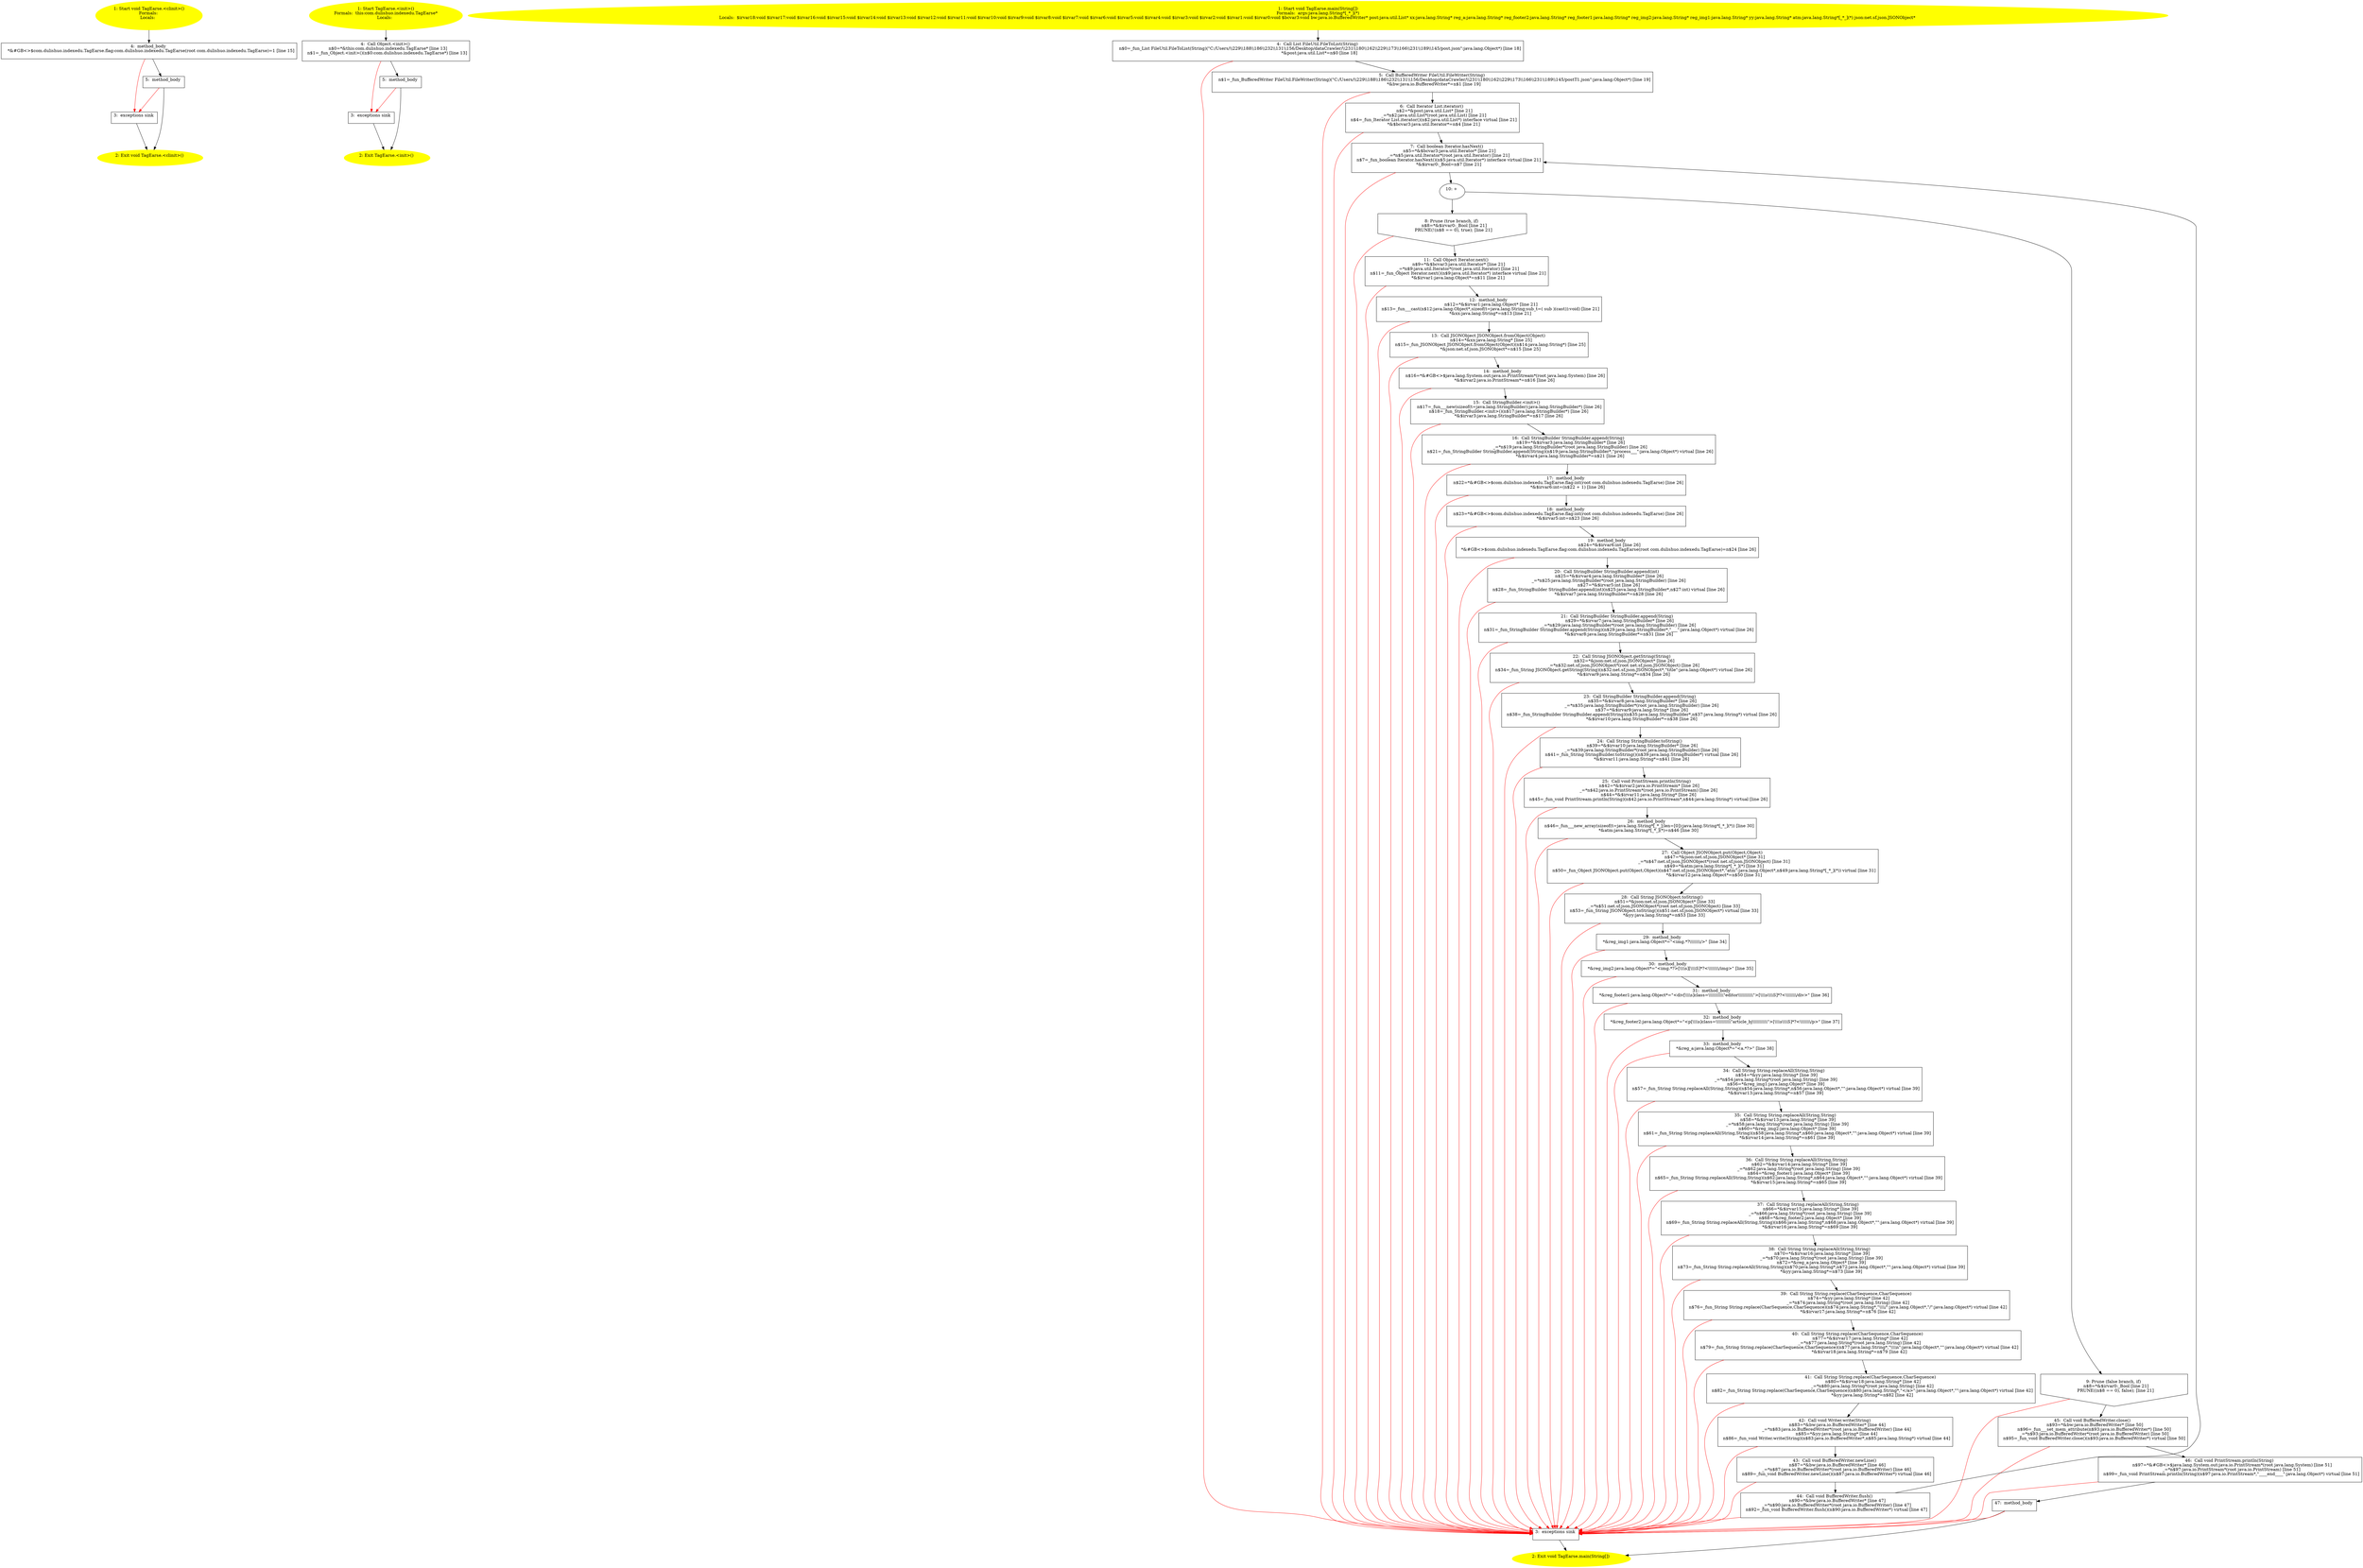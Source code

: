 /* @generated */
digraph cfg {
"com.dulishuo.indexedu.TagEarse.<clinit>():void.703900a5b369274c026a69e99b6d30d4_1" [label="1: Start void TagEarse.<clinit>()\nFormals: \nLocals:  \n  " color=yellow style=filled]
	

	 "com.dulishuo.indexedu.TagEarse.<clinit>():void.703900a5b369274c026a69e99b6d30d4_1" -> "com.dulishuo.indexedu.TagEarse.<clinit>():void.703900a5b369274c026a69e99b6d30d4_4" ;
"com.dulishuo.indexedu.TagEarse.<clinit>():void.703900a5b369274c026a69e99b6d30d4_2" [label="2: Exit void TagEarse.<clinit>() \n  " color=yellow style=filled]
	

"com.dulishuo.indexedu.TagEarse.<clinit>():void.703900a5b369274c026a69e99b6d30d4_3" [label="3:  exceptions sink \n  " shape="box"]
	

	 "com.dulishuo.indexedu.TagEarse.<clinit>():void.703900a5b369274c026a69e99b6d30d4_3" -> "com.dulishuo.indexedu.TagEarse.<clinit>():void.703900a5b369274c026a69e99b6d30d4_2" ;
"com.dulishuo.indexedu.TagEarse.<clinit>():void.703900a5b369274c026a69e99b6d30d4_4" [label="4:  method_body \n   *&#GB<>$com.dulishuo.indexedu.TagEarse.flag:com.dulishuo.indexedu.TagEarse(root com.dulishuo.indexedu.TagEarse)=1 [line 15]\n " shape="box"]
	

	 "com.dulishuo.indexedu.TagEarse.<clinit>():void.703900a5b369274c026a69e99b6d30d4_4" -> "com.dulishuo.indexedu.TagEarse.<clinit>():void.703900a5b369274c026a69e99b6d30d4_5" ;
	 "com.dulishuo.indexedu.TagEarse.<clinit>():void.703900a5b369274c026a69e99b6d30d4_4" -> "com.dulishuo.indexedu.TagEarse.<clinit>():void.703900a5b369274c026a69e99b6d30d4_3" [color="red" ];
"com.dulishuo.indexedu.TagEarse.<clinit>():void.703900a5b369274c026a69e99b6d30d4_5" [label="5:  method_body \n  " shape="box"]
	

	 "com.dulishuo.indexedu.TagEarse.<clinit>():void.703900a5b369274c026a69e99b6d30d4_5" -> "com.dulishuo.indexedu.TagEarse.<clinit>():void.703900a5b369274c026a69e99b6d30d4_2" ;
	 "com.dulishuo.indexedu.TagEarse.<clinit>():void.703900a5b369274c026a69e99b6d30d4_5" -> "com.dulishuo.indexedu.TagEarse.<clinit>():void.703900a5b369274c026a69e99b6d30d4_3" [color="red" ];
"com.dulishuo.indexedu.TagEarse.<init>().86fc6ff6623229a2c19f66b07971b665_1" [label="1: Start TagEarse.<init>()\nFormals:  this:com.dulishuo.indexedu.TagEarse*\nLocals:  \n  " color=yellow style=filled]
	

	 "com.dulishuo.indexedu.TagEarse.<init>().86fc6ff6623229a2c19f66b07971b665_1" -> "com.dulishuo.indexedu.TagEarse.<init>().86fc6ff6623229a2c19f66b07971b665_4" ;
"com.dulishuo.indexedu.TagEarse.<init>().86fc6ff6623229a2c19f66b07971b665_2" [label="2: Exit TagEarse.<init>() \n  " color=yellow style=filled]
	

"com.dulishuo.indexedu.TagEarse.<init>().86fc6ff6623229a2c19f66b07971b665_3" [label="3:  exceptions sink \n  " shape="box"]
	

	 "com.dulishuo.indexedu.TagEarse.<init>().86fc6ff6623229a2c19f66b07971b665_3" -> "com.dulishuo.indexedu.TagEarse.<init>().86fc6ff6623229a2c19f66b07971b665_2" ;
"com.dulishuo.indexedu.TagEarse.<init>().86fc6ff6623229a2c19f66b07971b665_4" [label="4:  Call Object.<init>() \n   n$0=*&this:com.dulishuo.indexedu.TagEarse* [line 13]\n  n$1=_fun_Object.<init>()(n$0:com.dulishuo.indexedu.TagEarse*) [line 13]\n " shape="box"]
	

	 "com.dulishuo.indexedu.TagEarse.<init>().86fc6ff6623229a2c19f66b07971b665_4" -> "com.dulishuo.indexedu.TagEarse.<init>().86fc6ff6623229a2c19f66b07971b665_5" ;
	 "com.dulishuo.indexedu.TagEarse.<init>().86fc6ff6623229a2c19f66b07971b665_4" -> "com.dulishuo.indexedu.TagEarse.<init>().86fc6ff6623229a2c19f66b07971b665_3" [color="red" ];
"com.dulishuo.indexedu.TagEarse.<init>().86fc6ff6623229a2c19f66b07971b665_5" [label="5:  method_body \n  " shape="box"]
	

	 "com.dulishuo.indexedu.TagEarse.<init>().86fc6ff6623229a2c19f66b07971b665_5" -> "com.dulishuo.indexedu.TagEarse.<init>().86fc6ff6623229a2c19f66b07971b665_2" ;
	 "com.dulishuo.indexedu.TagEarse.<init>().86fc6ff6623229a2c19f66b07971b665_5" -> "com.dulishuo.indexedu.TagEarse.<init>().86fc6ff6623229a2c19f66b07971b665_3" [color="red" ];
"com.dulishuo.indexedu.TagEarse.main(java.lang.String[]):void.7f8339c2aa1de65d2ee0677dfab928bf_1" [label="1: Start void TagEarse.main(String[])\nFormals:  args:java.lang.String*[_*_](*)\nLocals:  $irvar18:void $irvar17:void $irvar16:void $irvar15:void $irvar14:void $irvar13:void $irvar12:void $irvar11:void $irvar10:void $irvar9:void $irvar8:void $irvar7:void $irvar6:void $irvar5:void $irvar4:void $irvar3:void $irvar2:void $irvar1:void $irvar0:void $bcvar3:void bw:java.io.BufferedWriter* post:java.util.List* xx:java.lang.String* reg_a:java.lang.String* reg_footer2:java.lang.String* reg_footer1:java.lang.String* reg_img2:java.lang.String* reg_img1:java.lang.String* yy:java.lang.String* atm:java.lang.String*[_*_](*) json:net.sf.json.JSONObject* \n  " color=yellow style=filled]
	

	 "com.dulishuo.indexedu.TagEarse.main(java.lang.String[]):void.7f8339c2aa1de65d2ee0677dfab928bf_1" -> "com.dulishuo.indexedu.TagEarse.main(java.lang.String[]):void.7f8339c2aa1de65d2ee0677dfab928bf_4" ;
"com.dulishuo.indexedu.TagEarse.main(java.lang.String[]):void.7f8339c2aa1de65d2ee0677dfab928bf_2" [label="2: Exit void TagEarse.main(String[]) \n  " color=yellow style=filled]
	

"com.dulishuo.indexedu.TagEarse.main(java.lang.String[]):void.7f8339c2aa1de65d2ee0677dfab928bf_3" [label="3:  exceptions sink \n  " shape="box"]
	

	 "com.dulishuo.indexedu.TagEarse.main(java.lang.String[]):void.7f8339c2aa1de65d2ee0677dfab928bf_3" -> "com.dulishuo.indexedu.TagEarse.main(java.lang.String[]):void.7f8339c2aa1de65d2ee0677dfab928bf_2" ;
"com.dulishuo.indexedu.TagEarse.main(java.lang.String[]):void.7f8339c2aa1de65d2ee0677dfab928bf_4" [label="4:  Call List FileUtil.FileToList(String) \n   n$0=_fun_List FileUtil.FileToList(String)(\"C:/Users/\\\\229\\\\188\\\\186\\\\232\\\\131\\\\156/Desktop/dataCrawler/\\\\231\\\\180\\\\162\\\\229\\\\173\\\\166\\\\231\\\\189\\\\145/post.json\":java.lang.Object*) [line 18]\n  *&post:java.util.List*=n$0 [line 18]\n " shape="box"]
	

	 "com.dulishuo.indexedu.TagEarse.main(java.lang.String[]):void.7f8339c2aa1de65d2ee0677dfab928bf_4" -> "com.dulishuo.indexedu.TagEarse.main(java.lang.String[]):void.7f8339c2aa1de65d2ee0677dfab928bf_5" ;
	 "com.dulishuo.indexedu.TagEarse.main(java.lang.String[]):void.7f8339c2aa1de65d2ee0677dfab928bf_4" -> "com.dulishuo.indexedu.TagEarse.main(java.lang.String[]):void.7f8339c2aa1de65d2ee0677dfab928bf_3" [color="red" ];
"com.dulishuo.indexedu.TagEarse.main(java.lang.String[]):void.7f8339c2aa1de65d2ee0677dfab928bf_5" [label="5:  Call BufferedWriter FileUtil.FileWriter(String) \n   n$1=_fun_BufferedWriter FileUtil.FileWriter(String)(\"C:/Users/\\\\229\\\\188\\\\186\\\\232\\\\131\\\\156/Desktop/dataCrawler/\\\\231\\\\180\\\\162\\\\229\\\\173\\\\166\\\\231\\\\189\\\\145/postT1.json\":java.lang.Object*) [line 19]\n  *&bw:java.io.BufferedWriter*=n$1 [line 19]\n " shape="box"]
	

	 "com.dulishuo.indexedu.TagEarse.main(java.lang.String[]):void.7f8339c2aa1de65d2ee0677dfab928bf_5" -> "com.dulishuo.indexedu.TagEarse.main(java.lang.String[]):void.7f8339c2aa1de65d2ee0677dfab928bf_6" ;
	 "com.dulishuo.indexedu.TagEarse.main(java.lang.String[]):void.7f8339c2aa1de65d2ee0677dfab928bf_5" -> "com.dulishuo.indexedu.TagEarse.main(java.lang.String[]):void.7f8339c2aa1de65d2ee0677dfab928bf_3" [color="red" ];
"com.dulishuo.indexedu.TagEarse.main(java.lang.String[]):void.7f8339c2aa1de65d2ee0677dfab928bf_6" [label="6:  Call Iterator List.iterator() \n   n$2=*&post:java.util.List* [line 21]\n  _=*n$2:java.util.List*(root java.util.List) [line 21]\n  n$4=_fun_Iterator List.iterator()(n$2:java.util.List*) interface virtual [line 21]\n  *&$bcvar3:java.util.Iterator*=n$4 [line 21]\n " shape="box"]
	

	 "com.dulishuo.indexedu.TagEarse.main(java.lang.String[]):void.7f8339c2aa1de65d2ee0677dfab928bf_6" -> "com.dulishuo.indexedu.TagEarse.main(java.lang.String[]):void.7f8339c2aa1de65d2ee0677dfab928bf_7" ;
	 "com.dulishuo.indexedu.TagEarse.main(java.lang.String[]):void.7f8339c2aa1de65d2ee0677dfab928bf_6" -> "com.dulishuo.indexedu.TagEarse.main(java.lang.String[]):void.7f8339c2aa1de65d2ee0677dfab928bf_3" [color="red" ];
"com.dulishuo.indexedu.TagEarse.main(java.lang.String[]):void.7f8339c2aa1de65d2ee0677dfab928bf_7" [label="7:  Call boolean Iterator.hasNext() \n   n$5=*&$bcvar3:java.util.Iterator* [line 21]\n  _=*n$5:java.util.Iterator*(root java.util.Iterator) [line 21]\n  n$7=_fun_boolean Iterator.hasNext()(n$5:java.util.Iterator*) interface virtual [line 21]\n  *&$irvar0:_Bool=n$7 [line 21]\n " shape="box"]
	

	 "com.dulishuo.indexedu.TagEarse.main(java.lang.String[]):void.7f8339c2aa1de65d2ee0677dfab928bf_7" -> "com.dulishuo.indexedu.TagEarse.main(java.lang.String[]):void.7f8339c2aa1de65d2ee0677dfab928bf_10" ;
	 "com.dulishuo.indexedu.TagEarse.main(java.lang.String[]):void.7f8339c2aa1de65d2ee0677dfab928bf_7" -> "com.dulishuo.indexedu.TagEarse.main(java.lang.String[]):void.7f8339c2aa1de65d2ee0677dfab928bf_3" [color="red" ];
"com.dulishuo.indexedu.TagEarse.main(java.lang.String[]):void.7f8339c2aa1de65d2ee0677dfab928bf_8" [label="8: Prune (true branch, if) \n   n$8=*&$irvar0:_Bool [line 21]\n  PRUNE(!(n$8 == 0), true); [line 21]\n " shape="invhouse"]
	

	 "com.dulishuo.indexedu.TagEarse.main(java.lang.String[]):void.7f8339c2aa1de65d2ee0677dfab928bf_8" -> "com.dulishuo.indexedu.TagEarse.main(java.lang.String[]):void.7f8339c2aa1de65d2ee0677dfab928bf_11" ;
	 "com.dulishuo.indexedu.TagEarse.main(java.lang.String[]):void.7f8339c2aa1de65d2ee0677dfab928bf_8" -> "com.dulishuo.indexedu.TagEarse.main(java.lang.String[]):void.7f8339c2aa1de65d2ee0677dfab928bf_3" [color="red" ];
"com.dulishuo.indexedu.TagEarse.main(java.lang.String[]):void.7f8339c2aa1de65d2ee0677dfab928bf_9" [label="9: Prune (false branch, if) \n   n$8=*&$irvar0:_Bool [line 21]\n  PRUNE((n$8 == 0), false); [line 21]\n " shape="invhouse"]
	

	 "com.dulishuo.indexedu.TagEarse.main(java.lang.String[]):void.7f8339c2aa1de65d2ee0677dfab928bf_9" -> "com.dulishuo.indexedu.TagEarse.main(java.lang.String[]):void.7f8339c2aa1de65d2ee0677dfab928bf_45" ;
	 "com.dulishuo.indexedu.TagEarse.main(java.lang.String[]):void.7f8339c2aa1de65d2ee0677dfab928bf_9" -> "com.dulishuo.indexedu.TagEarse.main(java.lang.String[]):void.7f8339c2aa1de65d2ee0677dfab928bf_3" [color="red" ];
"com.dulishuo.indexedu.TagEarse.main(java.lang.String[]):void.7f8339c2aa1de65d2ee0677dfab928bf_10" [label="10: + \n  " ]
	

	 "com.dulishuo.indexedu.TagEarse.main(java.lang.String[]):void.7f8339c2aa1de65d2ee0677dfab928bf_10" -> "com.dulishuo.indexedu.TagEarse.main(java.lang.String[]):void.7f8339c2aa1de65d2ee0677dfab928bf_8" ;
	 "com.dulishuo.indexedu.TagEarse.main(java.lang.String[]):void.7f8339c2aa1de65d2ee0677dfab928bf_10" -> "com.dulishuo.indexedu.TagEarse.main(java.lang.String[]):void.7f8339c2aa1de65d2ee0677dfab928bf_9" ;
"com.dulishuo.indexedu.TagEarse.main(java.lang.String[]):void.7f8339c2aa1de65d2ee0677dfab928bf_11" [label="11:  Call Object Iterator.next() \n   n$9=*&$bcvar3:java.util.Iterator* [line 21]\n  _=*n$9:java.util.Iterator*(root java.util.Iterator) [line 21]\n  n$11=_fun_Object Iterator.next()(n$9:java.util.Iterator*) interface virtual [line 21]\n  *&$irvar1:java.lang.Object*=n$11 [line 21]\n " shape="box"]
	

	 "com.dulishuo.indexedu.TagEarse.main(java.lang.String[]):void.7f8339c2aa1de65d2ee0677dfab928bf_11" -> "com.dulishuo.indexedu.TagEarse.main(java.lang.String[]):void.7f8339c2aa1de65d2ee0677dfab928bf_12" ;
	 "com.dulishuo.indexedu.TagEarse.main(java.lang.String[]):void.7f8339c2aa1de65d2ee0677dfab928bf_11" -> "com.dulishuo.indexedu.TagEarse.main(java.lang.String[]):void.7f8339c2aa1de65d2ee0677dfab928bf_3" [color="red" ];
"com.dulishuo.indexedu.TagEarse.main(java.lang.String[]):void.7f8339c2aa1de65d2ee0677dfab928bf_12" [label="12:  method_body \n   n$12=*&$irvar1:java.lang.Object* [line 21]\n  n$13=_fun___cast(n$12:java.lang.Object*,sizeof(t=java.lang.String;sub_t=( sub )(cast)):void) [line 21]\n  *&xx:java.lang.String*=n$13 [line 21]\n " shape="box"]
	

	 "com.dulishuo.indexedu.TagEarse.main(java.lang.String[]):void.7f8339c2aa1de65d2ee0677dfab928bf_12" -> "com.dulishuo.indexedu.TagEarse.main(java.lang.String[]):void.7f8339c2aa1de65d2ee0677dfab928bf_13" ;
	 "com.dulishuo.indexedu.TagEarse.main(java.lang.String[]):void.7f8339c2aa1de65d2ee0677dfab928bf_12" -> "com.dulishuo.indexedu.TagEarse.main(java.lang.String[]):void.7f8339c2aa1de65d2ee0677dfab928bf_3" [color="red" ];
"com.dulishuo.indexedu.TagEarse.main(java.lang.String[]):void.7f8339c2aa1de65d2ee0677dfab928bf_13" [label="13:  Call JSONObject JSONObject.fromObject(Object) \n   n$14=*&xx:java.lang.String* [line 25]\n  n$15=_fun_JSONObject JSONObject.fromObject(Object)(n$14:java.lang.String*) [line 25]\n  *&json:net.sf.json.JSONObject*=n$15 [line 25]\n " shape="box"]
	

	 "com.dulishuo.indexedu.TagEarse.main(java.lang.String[]):void.7f8339c2aa1de65d2ee0677dfab928bf_13" -> "com.dulishuo.indexedu.TagEarse.main(java.lang.String[]):void.7f8339c2aa1de65d2ee0677dfab928bf_14" ;
	 "com.dulishuo.indexedu.TagEarse.main(java.lang.String[]):void.7f8339c2aa1de65d2ee0677dfab928bf_13" -> "com.dulishuo.indexedu.TagEarse.main(java.lang.String[]):void.7f8339c2aa1de65d2ee0677dfab928bf_3" [color="red" ];
"com.dulishuo.indexedu.TagEarse.main(java.lang.String[]):void.7f8339c2aa1de65d2ee0677dfab928bf_14" [label="14:  method_body \n   n$16=*&#GB<>$java.lang.System.out:java.io.PrintStream*(root java.lang.System) [line 26]\n  *&$irvar2:java.io.PrintStream*=n$16 [line 26]\n " shape="box"]
	

	 "com.dulishuo.indexedu.TagEarse.main(java.lang.String[]):void.7f8339c2aa1de65d2ee0677dfab928bf_14" -> "com.dulishuo.indexedu.TagEarse.main(java.lang.String[]):void.7f8339c2aa1de65d2ee0677dfab928bf_15" ;
	 "com.dulishuo.indexedu.TagEarse.main(java.lang.String[]):void.7f8339c2aa1de65d2ee0677dfab928bf_14" -> "com.dulishuo.indexedu.TagEarse.main(java.lang.String[]):void.7f8339c2aa1de65d2ee0677dfab928bf_3" [color="red" ];
"com.dulishuo.indexedu.TagEarse.main(java.lang.String[]):void.7f8339c2aa1de65d2ee0677dfab928bf_15" [label="15:  Call StringBuilder.<init>() \n   n$17=_fun___new(sizeof(t=java.lang.StringBuilder):java.lang.StringBuilder*) [line 26]\n  n$18=_fun_StringBuilder.<init>()(n$17:java.lang.StringBuilder*) [line 26]\n  *&$irvar3:java.lang.StringBuilder*=n$17 [line 26]\n " shape="box"]
	

	 "com.dulishuo.indexedu.TagEarse.main(java.lang.String[]):void.7f8339c2aa1de65d2ee0677dfab928bf_15" -> "com.dulishuo.indexedu.TagEarse.main(java.lang.String[]):void.7f8339c2aa1de65d2ee0677dfab928bf_16" ;
	 "com.dulishuo.indexedu.TagEarse.main(java.lang.String[]):void.7f8339c2aa1de65d2ee0677dfab928bf_15" -> "com.dulishuo.indexedu.TagEarse.main(java.lang.String[]):void.7f8339c2aa1de65d2ee0677dfab928bf_3" [color="red" ];
"com.dulishuo.indexedu.TagEarse.main(java.lang.String[]):void.7f8339c2aa1de65d2ee0677dfab928bf_16" [label="16:  Call StringBuilder StringBuilder.append(String) \n   n$19=*&$irvar3:java.lang.StringBuilder* [line 26]\n  _=*n$19:java.lang.StringBuilder*(root java.lang.StringBuilder) [line 26]\n  n$21=_fun_StringBuilder StringBuilder.append(String)(n$19:java.lang.StringBuilder*,\"process___\":java.lang.Object*) virtual [line 26]\n  *&$irvar4:java.lang.StringBuilder*=n$21 [line 26]\n " shape="box"]
	

	 "com.dulishuo.indexedu.TagEarse.main(java.lang.String[]):void.7f8339c2aa1de65d2ee0677dfab928bf_16" -> "com.dulishuo.indexedu.TagEarse.main(java.lang.String[]):void.7f8339c2aa1de65d2ee0677dfab928bf_17" ;
	 "com.dulishuo.indexedu.TagEarse.main(java.lang.String[]):void.7f8339c2aa1de65d2ee0677dfab928bf_16" -> "com.dulishuo.indexedu.TagEarse.main(java.lang.String[]):void.7f8339c2aa1de65d2ee0677dfab928bf_3" [color="red" ];
"com.dulishuo.indexedu.TagEarse.main(java.lang.String[]):void.7f8339c2aa1de65d2ee0677dfab928bf_17" [label="17:  method_body \n   n$22=*&#GB<>$com.dulishuo.indexedu.TagEarse.flag:int(root com.dulishuo.indexedu.TagEarse) [line 26]\n  *&$irvar6:int=(n$22 + 1) [line 26]\n " shape="box"]
	

	 "com.dulishuo.indexedu.TagEarse.main(java.lang.String[]):void.7f8339c2aa1de65d2ee0677dfab928bf_17" -> "com.dulishuo.indexedu.TagEarse.main(java.lang.String[]):void.7f8339c2aa1de65d2ee0677dfab928bf_18" ;
	 "com.dulishuo.indexedu.TagEarse.main(java.lang.String[]):void.7f8339c2aa1de65d2ee0677dfab928bf_17" -> "com.dulishuo.indexedu.TagEarse.main(java.lang.String[]):void.7f8339c2aa1de65d2ee0677dfab928bf_3" [color="red" ];
"com.dulishuo.indexedu.TagEarse.main(java.lang.String[]):void.7f8339c2aa1de65d2ee0677dfab928bf_18" [label="18:  method_body \n   n$23=*&#GB<>$com.dulishuo.indexedu.TagEarse.flag:int(root com.dulishuo.indexedu.TagEarse) [line 26]\n  *&$irvar5:int=n$23 [line 26]\n " shape="box"]
	

	 "com.dulishuo.indexedu.TagEarse.main(java.lang.String[]):void.7f8339c2aa1de65d2ee0677dfab928bf_18" -> "com.dulishuo.indexedu.TagEarse.main(java.lang.String[]):void.7f8339c2aa1de65d2ee0677dfab928bf_19" ;
	 "com.dulishuo.indexedu.TagEarse.main(java.lang.String[]):void.7f8339c2aa1de65d2ee0677dfab928bf_18" -> "com.dulishuo.indexedu.TagEarse.main(java.lang.String[]):void.7f8339c2aa1de65d2ee0677dfab928bf_3" [color="red" ];
"com.dulishuo.indexedu.TagEarse.main(java.lang.String[]):void.7f8339c2aa1de65d2ee0677dfab928bf_19" [label="19:  method_body \n   n$24=*&$irvar6:int [line 26]\n  *&#GB<>$com.dulishuo.indexedu.TagEarse.flag:com.dulishuo.indexedu.TagEarse(root com.dulishuo.indexedu.TagEarse)=n$24 [line 26]\n " shape="box"]
	

	 "com.dulishuo.indexedu.TagEarse.main(java.lang.String[]):void.7f8339c2aa1de65d2ee0677dfab928bf_19" -> "com.dulishuo.indexedu.TagEarse.main(java.lang.String[]):void.7f8339c2aa1de65d2ee0677dfab928bf_20" ;
	 "com.dulishuo.indexedu.TagEarse.main(java.lang.String[]):void.7f8339c2aa1de65d2ee0677dfab928bf_19" -> "com.dulishuo.indexedu.TagEarse.main(java.lang.String[]):void.7f8339c2aa1de65d2ee0677dfab928bf_3" [color="red" ];
"com.dulishuo.indexedu.TagEarse.main(java.lang.String[]):void.7f8339c2aa1de65d2ee0677dfab928bf_20" [label="20:  Call StringBuilder StringBuilder.append(int) \n   n$25=*&$irvar4:java.lang.StringBuilder* [line 26]\n  _=*n$25:java.lang.StringBuilder*(root java.lang.StringBuilder) [line 26]\n  n$27=*&$irvar5:int [line 26]\n  n$28=_fun_StringBuilder StringBuilder.append(int)(n$25:java.lang.StringBuilder*,n$27:int) virtual [line 26]\n  *&$irvar7:java.lang.StringBuilder*=n$28 [line 26]\n " shape="box"]
	

	 "com.dulishuo.indexedu.TagEarse.main(java.lang.String[]):void.7f8339c2aa1de65d2ee0677dfab928bf_20" -> "com.dulishuo.indexedu.TagEarse.main(java.lang.String[]):void.7f8339c2aa1de65d2ee0677dfab928bf_21" ;
	 "com.dulishuo.indexedu.TagEarse.main(java.lang.String[]):void.7f8339c2aa1de65d2ee0677dfab928bf_20" -> "com.dulishuo.indexedu.TagEarse.main(java.lang.String[]):void.7f8339c2aa1de65d2ee0677dfab928bf_3" [color="red" ];
"com.dulishuo.indexedu.TagEarse.main(java.lang.String[]):void.7f8339c2aa1de65d2ee0677dfab928bf_21" [label="21:  Call StringBuilder StringBuilder.append(String) \n   n$29=*&$irvar7:java.lang.StringBuilder* [line 26]\n  _=*n$29:java.lang.StringBuilder*(root java.lang.StringBuilder) [line 26]\n  n$31=_fun_StringBuilder StringBuilder.append(String)(n$29:java.lang.StringBuilder*,\"___\":java.lang.Object*) virtual [line 26]\n  *&$irvar8:java.lang.StringBuilder*=n$31 [line 26]\n " shape="box"]
	

	 "com.dulishuo.indexedu.TagEarse.main(java.lang.String[]):void.7f8339c2aa1de65d2ee0677dfab928bf_21" -> "com.dulishuo.indexedu.TagEarse.main(java.lang.String[]):void.7f8339c2aa1de65d2ee0677dfab928bf_22" ;
	 "com.dulishuo.indexedu.TagEarse.main(java.lang.String[]):void.7f8339c2aa1de65d2ee0677dfab928bf_21" -> "com.dulishuo.indexedu.TagEarse.main(java.lang.String[]):void.7f8339c2aa1de65d2ee0677dfab928bf_3" [color="red" ];
"com.dulishuo.indexedu.TagEarse.main(java.lang.String[]):void.7f8339c2aa1de65d2ee0677dfab928bf_22" [label="22:  Call String JSONObject.getString(String) \n   n$32=*&json:net.sf.json.JSONObject* [line 26]\n  _=*n$32:net.sf.json.JSONObject*(root net.sf.json.JSONObject) [line 26]\n  n$34=_fun_String JSONObject.getString(String)(n$32:net.sf.json.JSONObject*,\"title\":java.lang.Object*) virtual [line 26]\n  *&$irvar9:java.lang.String*=n$34 [line 26]\n " shape="box"]
	

	 "com.dulishuo.indexedu.TagEarse.main(java.lang.String[]):void.7f8339c2aa1de65d2ee0677dfab928bf_22" -> "com.dulishuo.indexedu.TagEarse.main(java.lang.String[]):void.7f8339c2aa1de65d2ee0677dfab928bf_23" ;
	 "com.dulishuo.indexedu.TagEarse.main(java.lang.String[]):void.7f8339c2aa1de65d2ee0677dfab928bf_22" -> "com.dulishuo.indexedu.TagEarse.main(java.lang.String[]):void.7f8339c2aa1de65d2ee0677dfab928bf_3" [color="red" ];
"com.dulishuo.indexedu.TagEarse.main(java.lang.String[]):void.7f8339c2aa1de65d2ee0677dfab928bf_23" [label="23:  Call StringBuilder StringBuilder.append(String) \n   n$35=*&$irvar8:java.lang.StringBuilder* [line 26]\n  _=*n$35:java.lang.StringBuilder*(root java.lang.StringBuilder) [line 26]\n  n$37=*&$irvar9:java.lang.String* [line 26]\n  n$38=_fun_StringBuilder StringBuilder.append(String)(n$35:java.lang.StringBuilder*,n$37:java.lang.String*) virtual [line 26]\n  *&$irvar10:java.lang.StringBuilder*=n$38 [line 26]\n " shape="box"]
	

	 "com.dulishuo.indexedu.TagEarse.main(java.lang.String[]):void.7f8339c2aa1de65d2ee0677dfab928bf_23" -> "com.dulishuo.indexedu.TagEarse.main(java.lang.String[]):void.7f8339c2aa1de65d2ee0677dfab928bf_24" ;
	 "com.dulishuo.indexedu.TagEarse.main(java.lang.String[]):void.7f8339c2aa1de65d2ee0677dfab928bf_23" -> "com.dulishuo.indexedu.TagEarse.main(java.lang.String[]):void.7f8339c2aa1de65d2ee0677dfab928bf_3" [color="red" ];
"com.dulishuo.indexedu.TagEarse.main(java.lang.String[]):void.7f8339c2aa1de65d2ee0677dfab928bf_24" [label="24:  Call String StringBuilder.toString() \n   n$39=*&$irvar10:java.lang.StringBuilder* [line 26]\n  _=*n$39:java.lang.StringBuilder*(root java.lang.StringBuilder) [line 26]\n  n$41=_fun_String StringBuilder.toString()(n$39:java.lang.StringBuilder*) virtual [line 26]\n  *&$irvar11:java.lang.String*=n$41 [line 26]\n " shape="box"]
	

	 "com.dulishuo.indexedu.TagEarse.main(java.lang.String[]):void.7f8339c2aa1de65d2ee0677dfab928bf_24" -> "com.dulishuo.indexedu.TagEarse.main(java.lang.String[]):void.7f8339c2aa1de65d2ee0677dfab928bf_25" ;
	 "com.dulishuo.indexedu.TagEarse.main(java.lang.String[]):void.7f8339c2aa1de65d2ee0677dfab928bf_24" -> "com.dulishuo.indexedu.TagEarse.main(java.lang.String[]):void.7f8339c2aa1de65d2ee0677dfab928bf_3" [color="red" ];
"com.dulishuo.indexedu.TagEarse.main(java.lang.String[]):void.7f8339c2aa1de65d2ee0677dfab928bf_25" [label="25:  Call void PrintStream.println(String) \n   n$42=*&$irvar2:java.io.PrintStream* [line 26]\n  _=*n$42:java.io.PrintStream*(root java.io.PrintStream) [line 26]\n  n$44=*&$irvar11:java.lang.String* [line 26]\n  n$45=_fun_void PrintStream.println(String)(n$42:java.io.PrintStream*,n$44:java.lang.String*) virtual [line 26]\n " shape="box"]
	

	 "com.dulishuo.indexedu.TagEarse.main(java.lang.String[]):void.7f8339c2aa1de65d2ee0677dfab928bf_25" -> "com.dulishuo.indexedu.TagEarse.main(java.lang.String[]):void.7f8339c2aa1de65d2ee0677dfab928bf_26" ;
	 "com.dulishuo.indexedu.TagEarse.main(java.lang.String[]):void.7f8339c2aa1de65d2ee0677dfab928bf_25" -> "com.dulishuo.indexedu.TagEarse.main(java.lang.String[]):void.7f8339c2aa1de65d2ee0677dfab928bf_3" [color="red" ];
"com.dulishuo.indexedu.TagEarse.main(java.lang.String[]):void.7f8339c2aa1de65d2ee0677dfab928bf_26" [label="26:  method_body \n   n$46=_fun___new_array(sizeof(t=java.lang.String*[_*_];len=[0]):java.lang.String*[_*_](*)) [line 30]\n  *&atm:java.lang.String*[_*_](*)=n$46 [line 30]\n " shape="box"]
	

	 "com.dulishuo.indexedu.TagEarse.main(java.lang.String[]):void.7f8339c2aa1de65d2ee0677dfab928bf_26" -> "com.dulishuo.indexedu.TagEarse.main(java.lang.String[]):void.7f8339c2aa1de65d2ee0677dfab928bf_27" ;
	 "com.dulishuo.indexedu.TagEarse.main(java.lang.String[]):void.7f8339c2aa1de65d2ee0677dfab928bf_26" -> "com.dulishuo.indexedu.TagEarse.main(java.lang.String[]):void.7f8339c2aa1de65d2ee0677dfab928bf_3" [color="red" ];
"com.dulishuo.indexedu.TagEarse.main(java.lang.String[]):void.7f8339c2aa1de65d2ee0677dfab928bf_27" [label="27:  Call Object JSONObject.put(Object,Object) \n   n$47=*&json:net.sf.json.JSONObject* [line 31]\n  _=*n$47:net.sf.json.JSONObject*(root net.sf.json.JSONObject) [line 31]\n  n$49=*&atm:java.lang.String*[_*_](*) [line 31]\n  n$50=_fun_Object JSONObject.put(Object,Object)(n$47:net.sf.json.JSONObject*,\"atm\":java.lang.Object*,n$49:java.lang.String*[_*_](*)) virtual [line 31]\n  *&$irvar12:java.lang.Object*=n$50 [line 31]\n " shape="box"]
	

	 "com.dulishuo.indexedu.TagEarse.main(java.lang.String[]):void.7f8339c2aa1de65d2ee0677dfab928bf_27" -> "com.dulishuo.indexedu.TagEarse.main(java.lang.String[]):void.7f8339c2aa1de65d2ee0677dfab928bf_28" ;
	 "com.dulishuo.indexedu.TagEarse.main(java.lang.String[]):void.7f8339c2aa1de65d2ee0677dfab928bf_27" -> "com.dulishuo.indexedu.TagEarse.main(java.lang.String[]):void.7f8339c2aa1de65d2ee0677dfab928bf_3" [color="red" ];
"com.dulishuo.indexedu.TagEarse.main(java.lang.String[]):void.7f8339c2aa1de65d2ee0677dfab928bf_28" [label="28:  Call String JSONObject.toString() \n   n$51=*&json:net.sf.json.JSONObject* [line 33]\n  _=*n$51:net.sf.json.JSONObject*(root net.sf.json.JSONObject) [line 33]\n  n$53=_fun_String JSONObject.toString()(n$51:net.sf.json.JSONObject*) virtual [line 33]\n  *&yy:java.lang.String*=n$53 [line 33]\n " shape="box"]
	

	 "com.dulishuo.indexedu.TagEarse.main(java.lang.String[]):void.7f8339c2aa1de65d2ee0677dfab928bf_28" -> "com.dulishuo.indexedu.TagEarse.main(java.lang.String[]):void.7f8339c2aa1de65d2ee0677dfab928bf_29" ;
	 "com.dulishuo.indexedu.TagEarse.main(java.lang.String[]):void.7f8339c2aa1de65d2ee0677dfab928bf_28" -> "com.dulishuo.indexedu.TagEarse.main(java.lang.String[]):void.7f8339c2aa1de65d2ee0677dfab928bf_3" [color="red" ];
"com.dulishuo.indexedu.TagEarse.main(java.lang.String[]):void.7f8339c2aa1de65d2ee0677dfab928bf_29" [label="29:  method_body \n   *&reg_img1:java.lang.Object*=\"<img.*?\\\\\\\\\\\\\\\\/>\" [line 34]\n " shape="box"]
	

	 "com.dulishuo.indexedu.TagEarse.main(java.lang.String[]):void.7f8339c2aa1de65d2ee0677dfab928bf_29" -> "com.dulishuo.indexedu.TagEarse.main(java.lang.String[]):void.7f8339c2aa1de65d2ee0677dfab928bf_30" ;
	 "com.dulishuo.indexedu.TagEarse.main(java.lang.String[]):void.7f8339c2aa1de65d2ee0677dfab928bf_29" -> "com.dulishuo.indexedu.TagEarse.main(java.lang.String[]):void.7f8339c2aa1de65d2ee0677dfab928bf_3" [color="red" ];
"com.dulishuo.indexedu.TagEarse.main(java.lang.String[]):void.7f8339c2aa1de65d2ee0677dfab928bf_30" [label="30:  method_body \n   *&reg_img2:java.lang.Object*=\"<img.*?>[\\\\\\\\s][\\\\\\\\S]*?<\\\\\\\\\\\\\\\\/img>\" [line 35]\n " shape="box"]
	

	 "com.dulishuo.indexedu.TagEarse.main(java.lang.String[]):void.7f8339c2aa1de65d2ee0677dfab928bf_30" -> "com.dulishuo.indexedu.TagEarse.main(java.lang.String[]):void.7f8339c2aa1de65d2ee0677dfab928bf_31" ;
	 "com.dulishuo.indexedu.TagEarse.main(java.lang.String[]):void.7f8339c2aa1de65d2ee0677dfab928bf_30" -> "com.dulishuo.indexedu.TagEarse.main(java.lang.String[]):void.7f8339c2aa1de65d2ee0677dfab928bf_3" [color="red" ];
"com.dulishuo.indexedu.TagEarse.main(java.lang.String[]):void.7f8339c2aa1de65d2ee0677dfab928bf_31" [label="31:  method_body \n   *&reg_footer1:java.lang.Object*=\"<div[\\\\\\\\s]class=\\\\\\\\\\\\\\\\\\\\\\\"editor\\\\\\\\\\\\\\\\\\\\\\\">[\\\\\\\\s\\\\\\\\S]*?<\\\\\\\\\\\\\\\\/div>\" [line 36]\n " shape="box"]
	

	 "com.dulishuo.indexedu.TagEarse.main(java.lang.String[]):void.7f8339c2aa1de65d2ee0677dfab928bf_31" -> "com.dulishuo.indexedu.TagEarse.main(java.lang.String[]):void.7f8339c2aa1de65d2ee0677dfab928bf_32" ;
	 "com.dulishuo.indexedu.TagEarse.main(java.lang.String[]):void.7f8339c2aa1de65d2ee0677dfab928bf_31" -> "com.dulishuo.indexedu.TagEarse.main(java.lang.String[]):void.7f8339c2aa1de65d2ee0677dfab928bf_3" [color="red" ];
"com.dulishuo.indexedu.TagEarse.main(java.lang.String[]):void.7f8339c2aa1de65d2ee0677dfab928bf_32" [label="32:  method_body \n   *&reg_footer2:java.lang.Object*=\"<p[\\\\\\\\s]class=\\\\\\\\\\\\\\\\\\\\\\\"article_bj\\\\\\\\\\\\\\\\\\\\\\\">[\\\\\\\\s\\\\\\\\S]*?<\\\\\\\\\\\\\\\\/p>\" [line 37]\n " shape="box"]
	

	 "com.dulishuo.indexedu.TagEarse.main(java.lang.String[]):void.7f8339c2aa1de65d2ee0677dfab928bf_32" -> "com.dulishuo.indexedu.TagEarse.main(java.lang.String[]):void.7f8339c2aa1de65d2ee0677dfab928bf_33" ;
	 "com.dulishuo.indexedu.TagEarse.main(java.lang.String[]):void.7f8339c2aa1de65d2ee0677dfab928bf_32" -> "com.dulishuo.indexedu.TagEarse.main(java.lang.String[]):void.7f8339c2aa1de65d2ee0677dfab928bf_3" [color="red" ];
"com.dulishuo.indexedu.TagEarse.main(java.lang.String[]):void.7f8339c2aa1de65d2ee0677dfab928bf_33" [label="33:  method_body \n   *&reg_a:java.lang.Object*=\"<a.*?>\" [line 38]\n " shape="box"]
	

	 "com.dulishuo.indexedu.TagEarse.main(java.lang.String[]):void.7f8339c2aa1de65d2ee0677dfab928bf_33" -> "com.dulishuo.indexedu.TagEarse.main(java.lang.String[]):void.7f8339c2aa1de65d2ee0677dfab928bf_34" ;
	 "com.dulishuo.indexedu.TagEarse.main(java.lang.String[]):void.7f8339c2aa1de65d2ee0677dfab928bf_33" -> "com.dulishuo.indexedu.TagEarse.main(java.lang.String[]):void.7f8339c2aa1de65d2ee0677dfab928bf_3" [color="red" ];
"com.dulishuo.indexedu.TagEarse.main(java.lang.String[]):void.7f8339c2aa1de65d2ee0677dfab928bf_34" [label="34:  Call String String.replaceAll(String,String) \n   n$54=*&yy:java.lang.String* [line 39]\n  _=*n$54:java.lang.String*(root java.lang.String) [line 39]\n  n$56=*&reg_img1:java.lang.Object* [line 39]\n  n$57=_fun_String String.replaceAll(String,String)(n$54:java.lang.String*,n$56:java.lang.Object*,\"\":java.lang.Object*) virtual [line 39]\n  *&$irvar13:java.lang.String*=n$57 [line 39]\n " shape="box"]
	

	 "com.dulishuo.indexedu.TagEarse.main(java.lang.String[]):void.7f8339c2aa1de65d2ee0677dfab928bf_34" -> "com.dulishuo.indexedu.TagEarse.main(java.lang.String[]):void.7f8339c2aa1de65d2ee0677dfab928bf_35" ;
	 "com.dulishuo.indexedu.TagEarse.main(java.lang.String[]):void.7f8339c2aa1de65d2ee0677dfab928bf_34" -> "com.dulishuo.indexedu.TagEarse.main(java.lang.String[]):void.7f8339c2aa1de65d2ee0677dfab928bf_3" [color="red" ];
"com.dulishuo.indexedu.TagEarse.main(java.lang.String[]):void.7f8339c2aa1de65d2ee0677dfab928bf_35" [label="35:  Call String String.replaceAll(String,String) \n   n$58=*&$irvar13:java.lang.String* [line 39]\n  _=*n$58:java.lang.String*(root java.lang.String) [line 39]\n  n$60=*&reg_img2:java.lang.Object* [line 39]\n  n$61=_fun_String String.replaceAll(String,String)(n$58:java.lang.String*,n$60:java.lang.Object*,\"\":java.lang.Object*) virtual [line 39]\n  *&$irvar14:java.lang.String*=n$61 [line 39]\n " shape="box"]
	

	 "com.dulishuo.indexedu.TagEarse.main(java.lang.String[]):void.7f8339c2aa1de65d2ee0677dfab928bf_35" -> "com.dulishuo.indexedu.TagEarse.main(java.lang.String[]):void.7f8339c2aa1de65d2ee0677dfab928bf_36" ;
	 "com.dulishuo.indexedu.TagEarse.main(java.lang.String[]):void.7f8339c2aa1de65d2ee0677dfab928bf_35" -> "com.dulishuo.indexedu.TagEarse.main(java.lang.String[]):void.7f8339c2aa1de65d2ee0677dfab928bf_3" [color="red" ];
"com.dulishuo.indexedu.TagEarse.main(java.lang.String[]):void.7f8339c2aa1de65d2ee0677dfab928bf_36" [label="36:  Call String String.replaceAll(String,String) \n   n$62=*&$irvar14:java.lang.String* [line 39]\n  _=*n$62:java.lang.String*(root java.lang.String) [line 39]\n  n$64=*&reg_footer1:java.lang.Object* [line 39]\n  n$65=_fun_String String.replaceAll(String,String)(n$62:java.lang.String*,n$64:java.lang.Object*,\"\":java.lang.Object*) virtual [line 39]\n  *&$irvar15:java.lang.String*=n$65 [line 39]\n " shape="box"]
	

	 "com.dulishuo.indexedu.TagEarse.main(java.lang.String[]):void.7f8339c2aa1de65d2ee0677dfab928bf_36" -> "com.dulishuo.indexedu.TagEarse.main(java.lang.String[]):void.7f8339c2aa1de65d2ee0677dfab928bf_37" ;
	 "com.dulishuo.indexedu.TagEarse.main(java.lang.String[]):void.7f8339c2aa1de65d2ee0677dfab928bf_36" -> "com.dulishuo.indexedu.TagEarse.main(java.lang.String[]):void.7f8339c2aa1de65d2ee0677dfab928bf_3" [color="red" ];
"com.dulishuo.indexedu.TagEarse.main(java.lang.String[]):void.7f8339c2aa1de65d2ee0677dfab928bf_37" [label="37:  Call String String.replaceAll(String,String) \n   n$66=*&$irvar15:java.lang.String* [line 39]\n  _=*n$66:java.lang.String*(root java.lang.String) [line 39]\n  n$68=*&reg_footer2:java.lang.Object* [line 39]\n  n$69=_fun_String String.replaceAll(String,String)(n$66:java.lang.String*,n$68:java.lang.Object*,\"\":java.lang.Object*) virtual [line 39]\n  *&$irvar16:java.lang.String*=n$69 [line 39]\n " shape="box"]
	

	 "com.dulishuo.indexedu.TagEarse.main(java.lang.String[]):void.7f8339c2aa1de65d2ee0677dfab928bf_37" -> "com.dulishuo.indexedu.TagEarse.main(java.lang.String[]):void.7f8339c2aa1de65d2ee0677dfab928bf_38" ;
	 "com.dulishuo.indexedu.TagEarse.main(java.lang.String[]):void.7f8339c2aa1de65d2ee0677dfab928bf_37" -> "com.dulishuo.indexedu.TagEarse.main(java.lang.String[]):void.7f8339c2aa1de65d2ee0677dfab928bf_3" [color="red" ];
"com.dulishuo.indexedu.TagEarse.main(java.lang.String[]):void.7f8339c2aa1de65d2ee0677dfab928bf_38" [label="38:  Call String String.replaceAll(String,String) \n   n$70=*&$irvar16:java.lang.String* [line 39]\n  _=*n$70:java.lang.String*(root java.lang.String) [line 39]\n  n$72=*&reg_a:java.lang.Object* [line 39]\n  n$73=_fun_String String.replaceAll(String,String)(n$70:java.lang.String*,n$72:java.lang.Object*,\"\":java.lang.Object*) virtual [line 39]\n  *&yy:java.lang.String*=n$73 [line 39]\n " shape="box"]
	

	 "com.dulishuo.indexedu.TagEarse.main(java.lang.String[]):void.7f8339c2aa1de65d2ee0677dfab928bf_38" -> "com.dulishuo.indexedu.TagEarse.main(java.lang.String[]):void.7f8339c2aa1de65d2ee0677dfab928bf_39" ;
	 "com.dulishuo.indexedu.TagEarse.main(java.lang.String[]):void.7f8339c2aa1de65d2ee0677dfab928bf_38" -> "com.dulishuo.indexedu.TagEarse.main(java.lang.String[]):void.7f8339c2aa1de65d2ee0677dfab928bf_3" [color="red" ];
"com.dulishuo.indexedu.TagEarse.main(java.lang.String[]):void.7f8339c2aa1de65d2ee0677dfab928bf_39" [label="39:  Call String String.replace(CharSequence,CharSequence) \n   n$74=*&yy:java.lang.String* [line 42]\n  _=*n$74:java.lang.String*(root java.lang.String) [line 42]\n  n$76=_fun_String String.replace(CharSequence,CharSequence)(n$74:java.lang.String*,\"\\\\\\\\/\":java.lang.Object*,\"/\":java.lang.Object*) virtual [line 42]\n  *&$irvar17:java.lang.String*=n$76 [line 42]\n " shape="box"]
	

	 "com.dulishuo.indexedu.TagEarse.main(java.lang.String[]):void.7f8339c2aa1de65d2ee0677dfab928bf_39" -> "com.dulishuo.indexedu.TagEarse.main(java.lang.String[]):void.7f8339c2aa1de65d2ee0677dfab928bf_40" ;
	 "com.dulishuo.indexedu.TagEarse.main(java.lang.String[]):void.7f8339c2aa1de65d2ee0677dfab928bf_39" -> "com.dulishuo.indexedu.TagEarse.main(java.lang.String[]):void.7f8339c2aa1de65d2ee0677dfab928bf_3" [color="red" ];
"com.dulishuo.indexedu.TagEarse.main(java.lang.String[]):void.7f8339c2aa1de65d2ee0677dfab928bf_40" [label="40:  Call String String.replace(CharSequence,CharSequence) \n   n$77=*&$irvar17:java.lang.String* [line 42]\n  _=*n$77:java.lang.String*(root java.lang.String) [line 42]\n  n$79=_fun_String String.replace(CharSequence,CharSequence)(n$77:java.lang.String*,\"\\\\\\\\n\":java.lang.Object*,\"\":java.lang.Object*) virtual [line 42]\n  *&$irvar18:java.lang.String*=n$79 [line 42]\n " shape="box"]
	

	 "com.dulishuo.indexedu.TagEarse.main(java.lang.String[]):void.7f8339c2aa1de65d2ee0677dfab928bf_40" -> "com.dulishuo.indexedu.TagEarse.main(java.lang.String[]):void.7f8339c2aa1de65d2ee0677dfab928bf_41" ;
	 "com.dulishuo.indexedu.TagEarse.main(java.lang.String[]):void.7f8339c2aa1de65d2ee0677dfab928bf_40" -> "com.dulishuo.indexedu.TagEarse.main(java.lang.String[]):void.7f8339c2aa1de65d2ee0677dfab928bf_3" [color="red" ];
"com.dulishuo.indexedu.TagEarse.main(java.lang.String[]):void.7f8339c2aa1de65d2ee0677dfab928bf_41" [label="41:  Call String String.replace(CharSequence,CharSequence) \n   n$80=*&$irvar18:java.lang.String* [line 42]\n  _=*n$80:java.lang.String*(root java.lang.String) [line 42]\n  n$82=_fun_String String.replace(CharSequence,CharSequence)(n$80:java.lang.String*,\"</a>\":java.lang.Object*,\"\":java.lang.Object*) virtual [line 42]\n  *&yy:java.lang.String*=n$82 [line 42]\n " shape="box"]
	

	 "com.dulishuo.indexedu.TagEarse.main(java.lang.String[]):void.7f8339c2aa1de65d2ee0677dfab928bf_41" -> "com.dulishuo.indexedu.TagEarse.main(java.lang.String[]):void.7f8339c2aa1de65d2ee0677dfab928bf_42" ;
	 "com.dulishuo.indexedu.TagEarse.main(java.lang.String[]):void.7f8339c2aa1de65d2ee0677dfab928bf_41" -> "com.dulishuo.indexedu.TagEarse.main(java.lang.String[]):void.7f8339c2aa1de65d2ee0677dfab928bf_3" [color="red" ];
"com.dulishuo.indexedu.TagEarse.main(java.lang.String[]):void.7f8339c2aa1de65d2ee0677dfab928bf_42" [label="42:  Call void Writer.write(String) \n   n$83=*&bw:java.io.BufferedWriter* [line 44]\n  _=*n$83:java.io.BufferedWriter*(root java.io.BufferedWriter) [line 44]\n  n$85=*&yy:java.lang.String* [line 44]\n  n$86=_fun_void Writer.write(String)(n$83:java.io.BufferedWriter*,n$85:java.lang.String*) virtual [line 44]\n " shape="box"]
	

	 "com.dulishuo.indexedu.TagEarse.main(java.lang.String[]):void.7f8339c2aa1de65d2ee0677dfab928bf_42" -> "com.dulishuo.indexedu.TagEarse.main(java.lang.String[]):void.7f8339c2aa1de65d2ee0677dfab928bf_43" ;
	 "com.dulishuo.indexedu.TagEarse.main(java.lang.String[]):void.7f8339c2aa1de65d2ee0677dfab928bf_42" -> "com.dulishuo.indexedu.TagEarse.main(java.lang.String[]):void.7f8339c2aa1de65d2ee0677dfab928bf_3" [color="red" ];
"com.dulishuo.indexedu.TagEarse.main(java.lang.String[]):void.7f8339c2aa1de65d2ee0677dfab928bf_43" [label="43:  Call void BufferedWriter.newLine() \n   n$87=*&bw:java.io.BufferedWriter* [line 46]\n  _=*n$87:java.io.BufferedWriter*(root java.io.BufferedWriter) [line 46]\n  n$89=_fun_void BufferedWriter.newLine()(n$87:java.io.BufferedWriter*) virtual [line 46]\n " shape="box"]
	

	 "com.dulishuo.indexedu.TagEarse.main(java.lang.String[]):void.7f8339c2aa1de65d2ee0677dfab928bf_43" -> "com.dulishuo.indexedu.TagEarse.main(java.lang.String[]):void.7f8339c2aa1de65d2ee0677dfab928bf_44" ;
	 "com.dulishuo.indexedu.TagEarse.main(java.lang.String[]):void.7f8339c2aa1de65d2ee0677dfab928bf_43" -> "com.dulishuo.indexedu.TagEarse.main(java.lang.String[]):void.7f8339c2aa1de65d2ee0677dfab928bf_3" [color="red" ];
"com.dulishuo.indexedu.TagEarse.main(java.lang.String[]):void.7f8339c2aa1de65d2ee0677dfab928bf_44" [label="44:  Call void BufferedWriter.flush() \n   n$90=*&bw:java.io.BufferedWriter* [line 47]\n  _=*n$90:java.io.BufferedWriter*(root java.io.BufferedWriter) [line 47]\n  n$92=_fun_void BufferedWriter.flush()(n$90:java.io.BufferedWriter*) virtual [line 47]\n " shape="box"]
	

	 "com.dulishuo.indexedu.TagEarse.main(java.lang.String[]):void.7f8339c2aa1de65d2ee0677dfab928bf_44" -> "com.dulishuo.indexedu.TagEarse.main(java.lang.String[]):void.7f8339c2aa1de65d2ee0677dfab928bf_7" ;
	 "com.dulishuo.indexedu.TagEarse.main(java.lang.String[]):void.7f8339c2aa1de65d2ee0677dfab928bf_44" -> "com.dulishuo.indexedu.TagEarse.main(java.lang.String[]):void.7f8339c2aa1de65d2ee0677dfab928bf_3" [color="red" ];
"com.dulishuo.indexedu.TagEarse.main(java.lang.String[]):void.7f8339c2aa1de65d2ee0677dfab928bf_45" [label="45:  Call void BufferedWriter.close() \n   n$93=*&bw:java.io.BufferedWriter* [line 50]\n  n$96=_fun___set_mem_attribute(n$93:java.io.BufferedWriter*) [line 50]\n  _=*n$93:java.io.BufferedWriter*(root java.io.BufferedWriter) [line 50]\n  n$95=_fun_void BufferedWriter.close()(n$93:java.io.BufferedWriter*) virtual [line 50]\n " shape="box"]
	

	 "com.dulishuo.indexedu.TagEarse.main(java.lang.String[]):void.7f8339c2aa1de65d2ee0677dfab928bf_45" -> "com.dulishuo.indexedu.TagEarse.main(java.lang.String[]):void.7f8339c2aa1de65d2ee0677dfab928bf_46" ;
	 "com.dulishuo.indexedu.TagEarse.main(java.lang.String[]):void.7f8339c2aa1de65d2ee0677dfab928bf_45" -> "com.dulishuo.indexedu.TagEarse.main(java.lang.String[]):void.7f8339c2aa1de65d2ee0677dfab928bf_3" [color="red" ];
"com.dulishuo.indexedu.TagEarse.main(java.lang.String[]):void.7f8339c2aa1de65d2ee0677dfab928bf_46" [label="46:  Call void PrintStream.println(String) \n   n$97=*&#GB<>$java.lang.System.out:java.io.PrintStream*(root java.lang.System) [line 51]\n  _=*n$97:java.io.PrintStream*(root java.io.PrintStream) [line 51]\n  n$99=_fun_void PrintStream.println(String)(n$97:java.io.PrintStream*,\"____end____\":java.lang.Object*) virtual [line 51]\n " shape="box"]
	

	 "com.dulishuo.indexedu.TagEarse.main(java.lang.String[]):void.7f8339c2aa1de65d2ee0677dfab928bf_46" -> "com.dulishuo.indexedu.TagEarse.main(java.lang.String[]):void.7f8339c2aa1de65d2ee0677dfab928bf_47" ;
	 "com.dulishuo.indexedu.TagEarse.main(java.lang.String[]):void.7f8339c2aa1de65d2ee0677dfab928bf_46" -> "com.dulishuo.indexedu.TagEarse.main(java.lang.String[]):void.7f8339c2aa1de65d2ee0677dfab928bf_3" [color="red" ];
"com.dulishuo.indexedu.TagEarse.main(java.lang.String[]):void.7f8339c2aa1de65d2ee0677dfab928bf_47" [label="47:  method_body \n  " shape="box"]
	

	 "com.dulishuo.indexedu.TagEarse.main(java.lang.String[]):void.7f8339c2aa1de65d2ee0677dfab928bf_47" -> "com.dulishuo.indexedu.TagEarse.main(java.lang.String[]):void.7f8339c2aa1de65d2ee0677dfab928bf_2" ;
	 "com.dulishuo.indexedu.TagEarse.main(java.lang.String[]):void.7f8339c2aa1de65d2ee0677dfab928bf_47" -> "com.dulishuo.indexedu.TagEarse.main(java.lang.String[]):void.7f8339c2aa1de65d2ee0677dfab928bf_3" [color="red" ];
}
